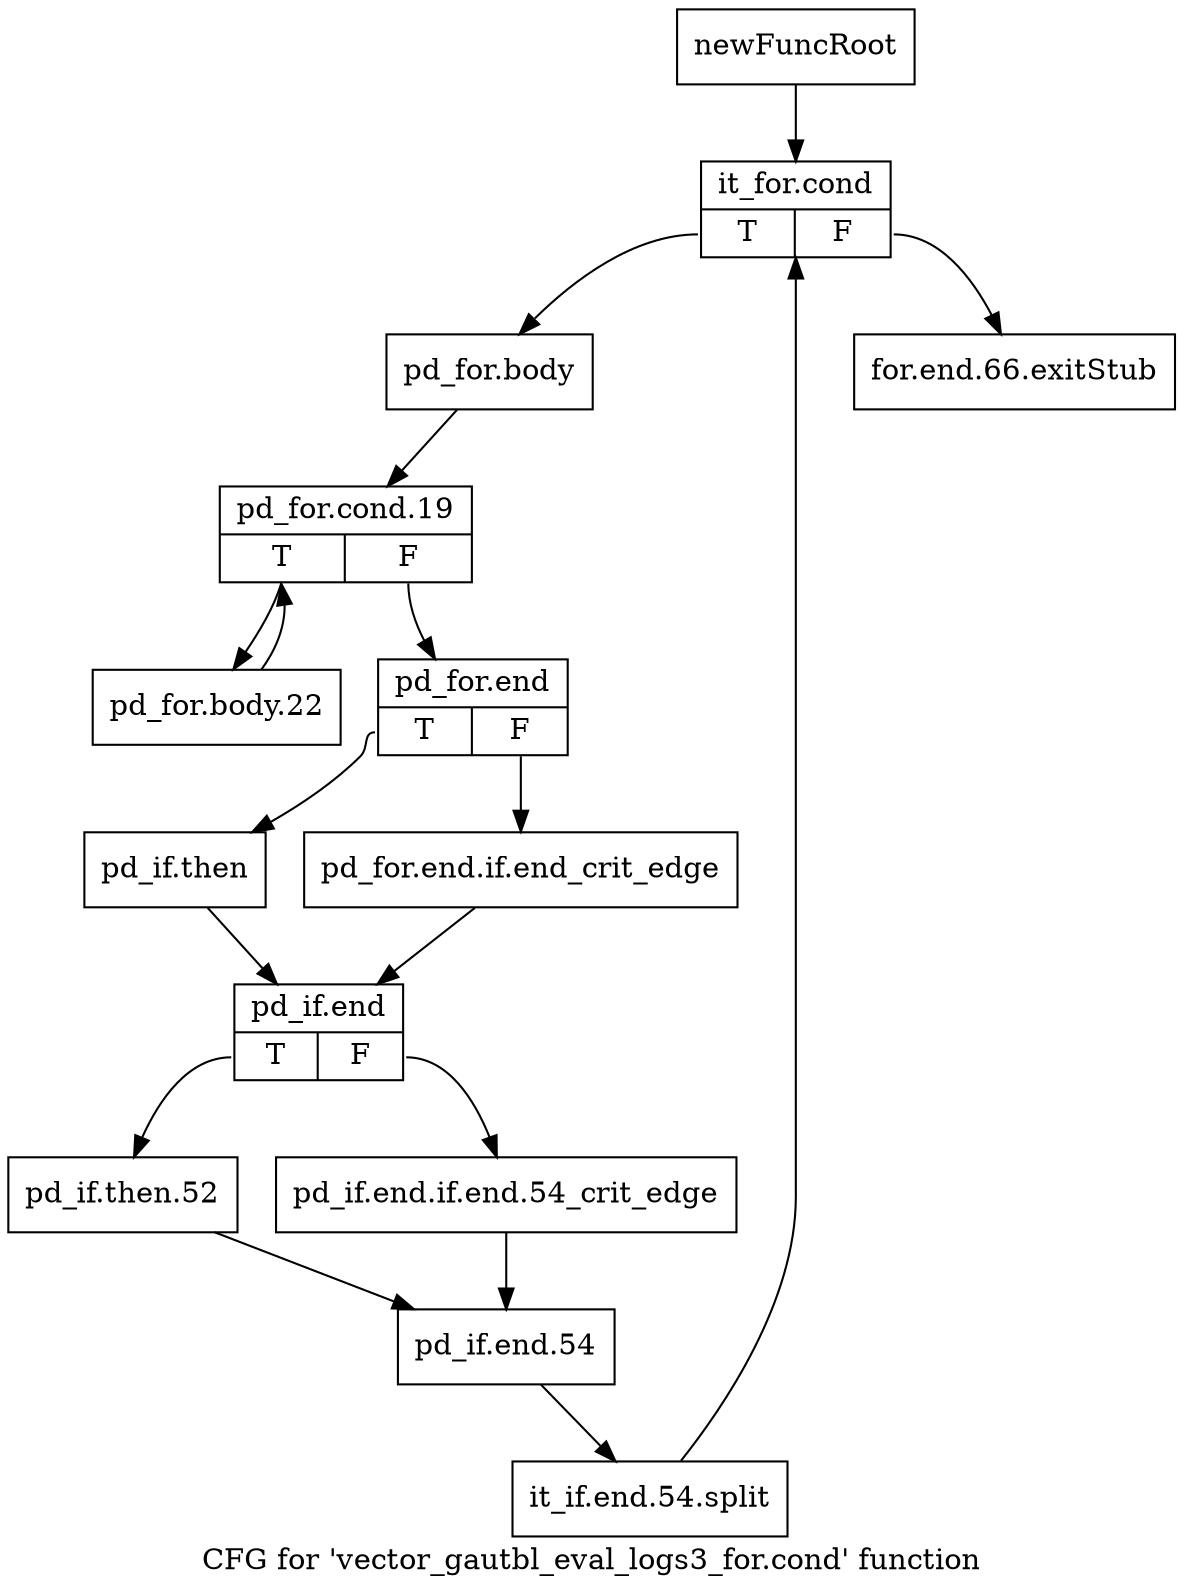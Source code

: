 digraph "CFG for 'vector_gautbl_eval_logs3_for.cond' function" {
	label="CFG for 'vector_gautbl_eval_logs3_for.cond' function";

	Node0x13aa450 [shape=record,label="{newFuncRoot}"];
	Node0x13aa450 -> Node0x13aa4f0;
	Node0x13aa4a0 [shape=record,label="{for.end.66.exitStub}"];
	Node0x13aa4f0 [shape=record,label="{it_for.cond|{<s0>T|<s1>F}}"];
	Node0x13aa4f0:s0 -> Node0x13aa540;
	Node0x13aa4f0:s1 -> Node0x13aa4a0;
	Node0x13aa540 [shape=record,label="{pd_for.body}"];
	Node0x13aa540 -> Node0x13aa590;
	Node0x13aa590 [shape=record,label="{pd_for.cond.19|{<s0>T|<s1>F}}"];
	Node0x13aa590:s0 -> Node0x13aa810;
	Node0x13aa590:s1 -> Node0x13aa5e0;
	Node0x13aa5e0 [shape=record,label="{pd_for.end|{<s0>T|<s1>F}}"];
	Node0x13aa5e0:s0 -> Node0x13aa680;
	Node0x13aa5e0:s1 -> Node0x13aa630;
	Node0x13aa630 [shape=record,label="{pd_for.end.if.end_crit_edge}"];
	Node0x13aa630 -> Node0x13aa6d0;
	Node0x13aa680 [shape=record,label="{pd_if.then}"];
	Node0x13aa680 -> Node0x13aa6d0;
	Node0x13aa6d0 [shape=record,label="{pd_if.end|{<s0>T|<s1>F}}"];
	Node0x13aa6d0:s0 -> Node0x13aa770;
	Node0x13aa6d0:s1 -> Node0x13aa720;
	Node0x13aa720 [shape=record,label="{pd_if.end.if.end.54_crit_edge}"];
	Node0x13aa720 -> Node0x13aa7c0;
	Node0x13aa770 [shape=record,label="{pd_if.then.52}"];
	Node0x13aa770 -> Node0x13aa7c0;
	Node0x13aa7c0 [shape=record,label="{pd_if.end.54}"];
	Node0x13aa7c0 -> Node0x1604e10;
	Node0x1604e10 [shape=record,label="{it_if.end.54.split}"];
	Node0x1604e10 -> Node0x13aa4f0;
	Node0x13aa810 [shape=record,label="{pd_for.body.22}"];
	Node0x13aa810 -> Node0x13aa590;
}
